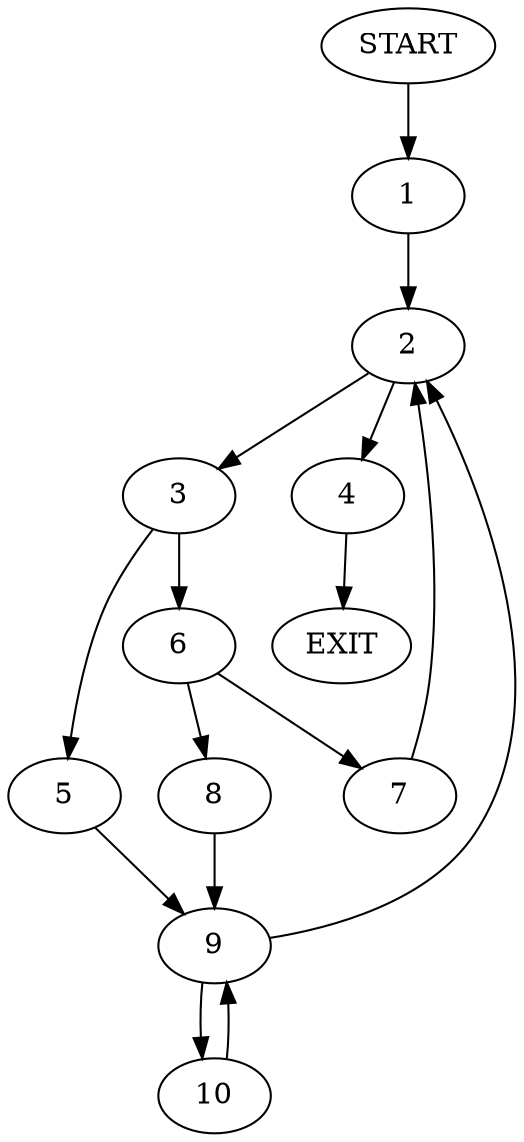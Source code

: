 digraph {
0 [label="START"]
11 [label="EXIT"]
0 -> 1
1 -> 2
2 -> 3
2 -> 4
3 -> 5
3 -> 6
4 -> 11
6 -> 7
6 -> 8
5 -> 9
9 -> 2
9 -> 10
7 -> 2
8 -> 9
10 -> 9
}
